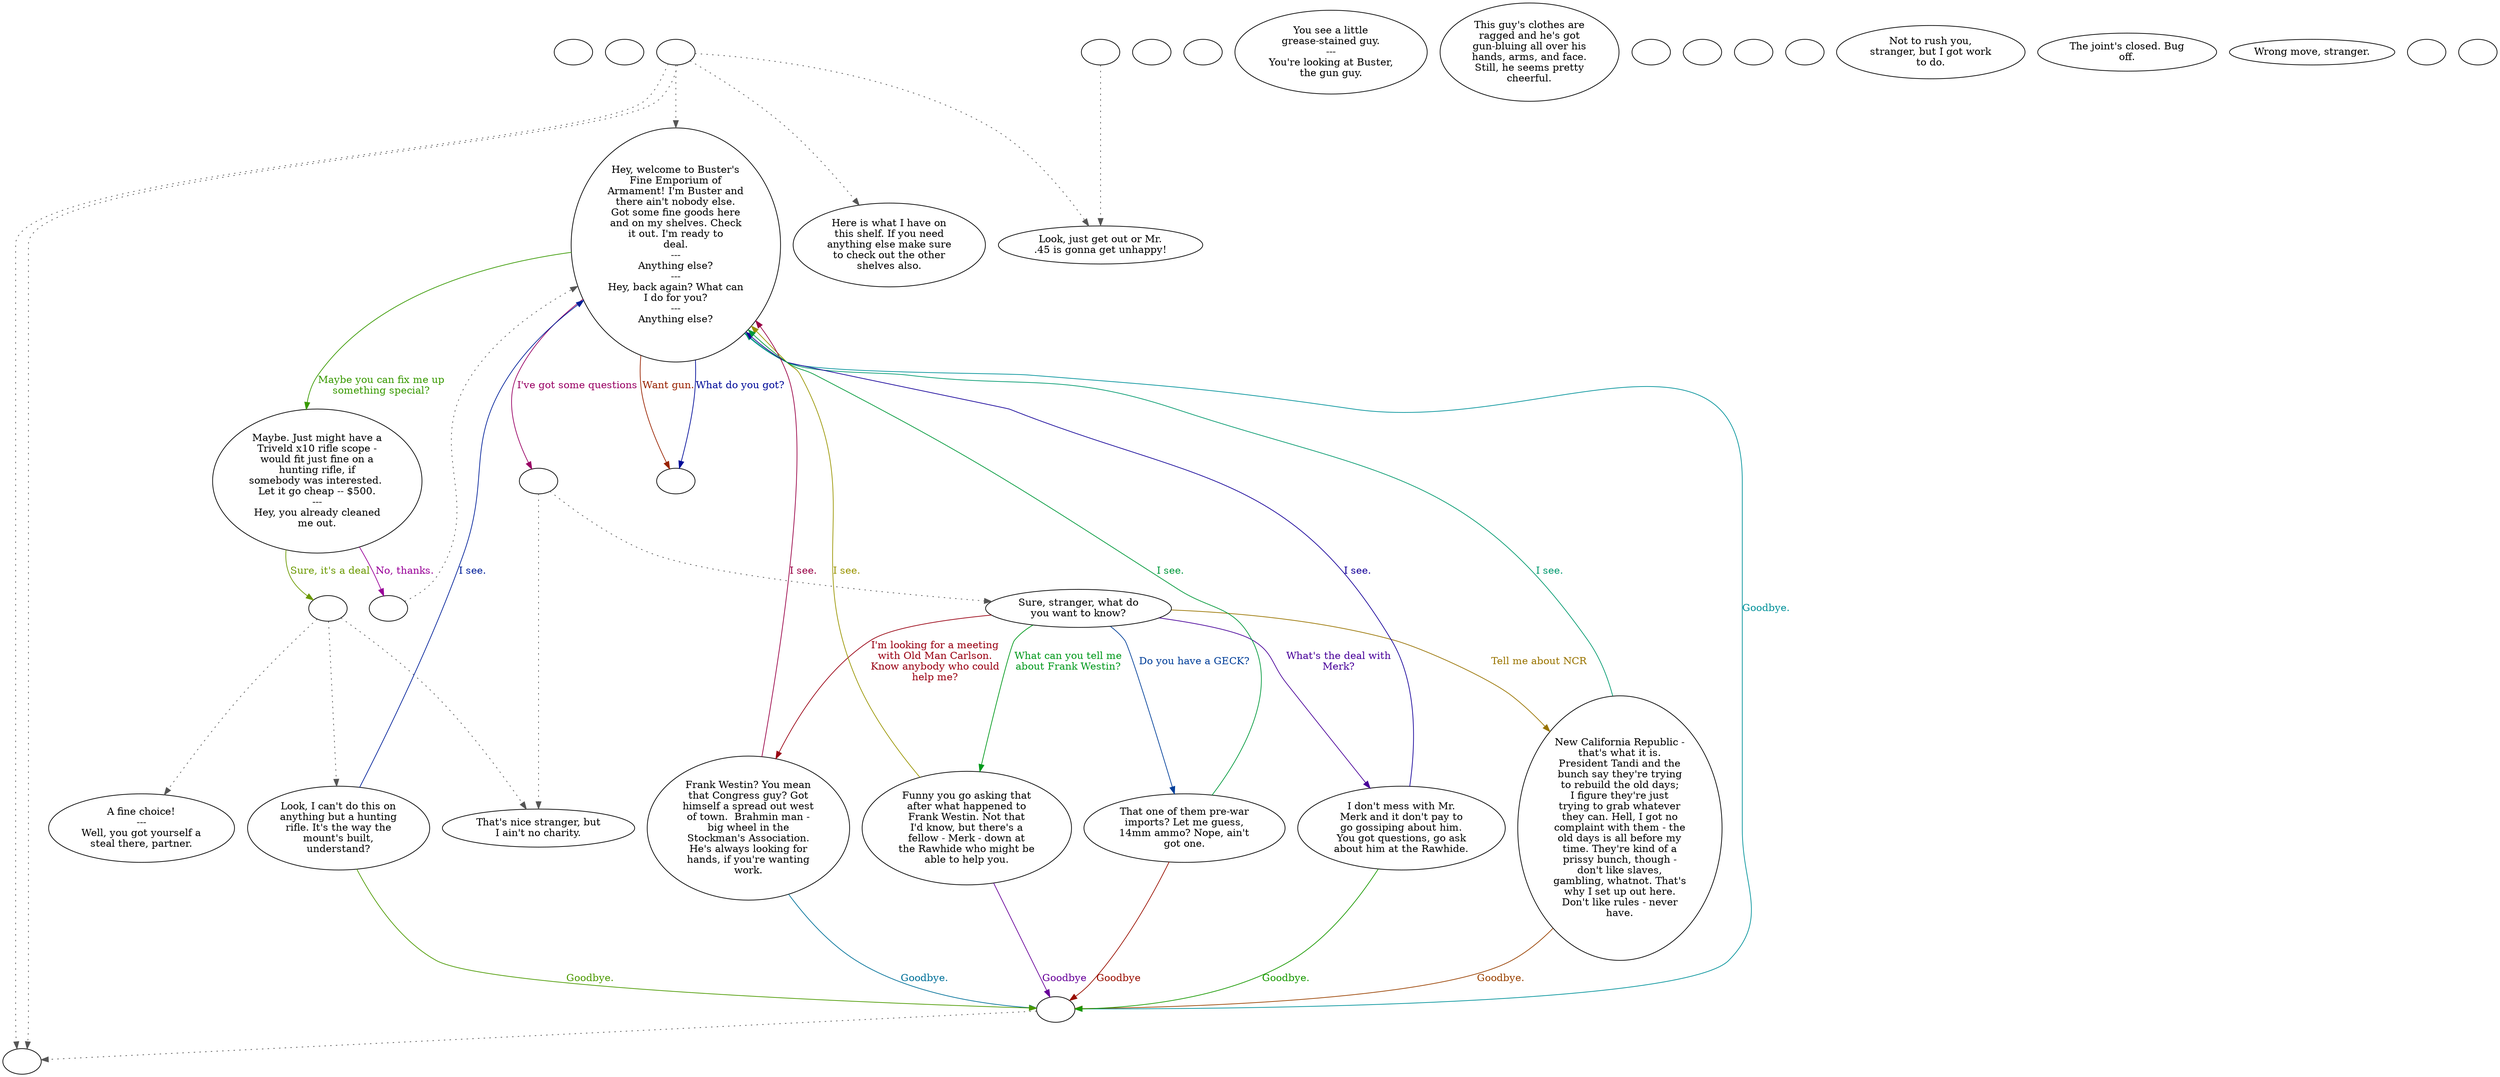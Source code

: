 digraph scbuster {
  "checkPartyMembersNearDoor" [style=filled       fillcolor="#FFFFFF"       color="#000000"]
  "checkPartyMembersNearDoor" [label=""]
  "start" [style=filled       fillcolor="#FFFFFF"       color="#000000"]
  "start" [label=""]
  "critter_p_proc" [style=filled       fillcolor="#FFFFFF"       color="#000000"]
  "critter_p_proc" -> "Node014" [style=dotted color="#555555"]
  "critter_p_proc" [label=""]
  "pickup_p_proc" [style=filled       fillcolor="#FFFFFF"       color="#000000"]
  "pickup_p_proc" [label=""]
  "talk_p_proc" [style=filled       fillcolor="#FFFFFF"       color="#000000"]
  "talk_p_proc" -> "do_swap" [style=dotted color="#555555"]
  "talk_p_proc" -> "Node001" [style=dotted color="#555555"]
  "talk_p_proc" -> "do_swap" [style=dotted color="#555555"]
  "talk_p_proc" -> "NodeBarter" [style=dotted color="#555555"]
  "talk_p_proc" -> "Node014" [style=dotted color="#555555"]
  "talk_p_proc" [label=""]
  "destroy_p_proc" [style=filled       fillcolor="#FFFFFF"       color="#000000"]
  "destroy_p_proc" [label=""]
  "look_at_p_proc" [style=filled       fillcolor="#FFFFFF"       color="#000000"]
  "look_at_p_proc" [label="You see a little\ngrease-stained guy.\n---\nYou're looking at Buster,\nthe gun guy."]
  "description_p_proc" [style=filled       fillcolor="#FFFFFF"       color="#000000"]
  "description_p_proc" [label="This guy's clothes are\nragged and he's got\ngun-bluing all over his\nhands, arms, and face.\nStill, he seems pretty\ncheerful."]
  "use_skill_on_p_proc" [style=filled       fillcolor="#FFFFFF"       color="#000000"]
  "use_skill_on_p_proc" [label=""]
  "damage_p_proc" [style=filled       fillcolor="#FFFFFF"       color="#000000"]
  "damage_p_proc" [label=""]
  "map_enter_p_proc" [style=filled       fillcolor="#FFFFFF"       color="#000000"]
  "map_enter_p_proc" [label=""]
  "Node998" [style=filled       fillcolor="#FFFFFF"       color="#000000"]
  "Node998" [label=""]
  "Node999" [style=filled       fillcolor="#FFFFFF"       color="#000000"]
  "Node999" -> "do_swap" [style=dotted color="#555555"]
  "Node999" [label=""]
  "do_swap" [style=filled       fillcolor="#FFFFFF"       color="#000000"]
  "do_swap" [label=""]
  "Node001" [style=filled       fillcolor="#FFFFFF"       color="#000000"]
  "Node001" [label="Hey, welcome to Buster's\nFine Emporium of\nArmament! I'm Buster and\nthere ain't nobody else.\nGot some fine goods here\nand on my shelves. Check\nit out. I'm ready to\ndeal.\n---\nAnything else?\n---\nHey, back again? What can\nI do for you?\n---\nAnything else?"]
  "Node001" -> "doBarter" [label="Want gun." color="#992200" fontcolor="#992200"]
  "Node001" -> "doBarter" [label="What do you got?" color="#000B99" fontcolor="#000B99"]
  "Node001" -> "Node006" [label="Maybe you can fix me up\nsomething special?" color="#389900" fontcolor="#389900"]
  "Node001" -> "Node0405a" [label="I've got some questions" color="#990064" fontcolor="#990064"]
  "Node001" -> "Node999" [label="Goodbye." color="#009199" fontcolor="#009199"]
  "Node002" [style=filled       fillcolor="#FFFFFF"       color="#000000"]
  "Node002" [label="A fine choice!\n---\nWell, you got yourself a\nsteal there, partner."]
  "Node003" [style=filled       fillcolor="#FFFFFF"       color="#000000"]
  "Node003" [label="Not to rush you,\nstranger, but I got work\nto do."]
  "Node004" [style=filled       fillcolor="#FFFFFF"       color="#000000"]
  "Node004" [label="Sure, stranger, what do\nyou want to know?"]
  "Node004" -> "Node007" [label="Tell me about NCR" color="#997400" fontcolor="#997400"]
  "Node004" -> "Node008" [label="What's the deal with\nMerk?" color="#480099" fontcolor="#480099"]
  "Node004" -> "Node010" [label="What can you tell me\nabout Frank Westin?" color="#00991B" fontcolor="#00991B"]
  "Node004" -> "Node009" [label="I'm looking for a meeting\nwith Old Man Carlson.\nKnow anybody who could\nhelp me?" color="#990012" fontcolor="#990012"]
  "Node004" -> "Node011" [label="Do you have a GECK?" color="#003E99" fontcolor="#003E99"]
  "Node005" [style=filled       fillcolor="#FFFFFF"       color="#000000"]
  "Node005" [label="That's nice stranger, but\nI ain't no charity."]
  "Node006" [style=filled       fillcolor="#FFFFFF"       color="#000000"]
  "Node006" [label="Maybe. Just might have a\nTriveld x10 rifle scope -\nwould fit just fine on a\nhunting rifle, if\nsomebody was interested. \nLet it go cheap -- $500.\n---\nHey, you already cleaned\nme out."]
  "Node006" -> "tryModify" [label="Sure, it's a deal" color="#6B9900" fontcolor="#6B9900"]
  "Node006" -> "Node001a" [label="No, thanks." color="#990098" fontcolor="#990098"]
  "Node007" [style=filled       fillcolor="#FFFFFF"       color="#000000"]
  "Node007" [label="New California Republic -\nthat's what it is.\nPresident Tandi and the\nbunch say they're trying\nto rebuild the old days;\nI figure they're just\ntrying to grab whatever\nthey can. Hell, I got no\ncomplaint with them - the\nold days is all before my\ntime. They're kind of a\nprissy bunch, though -\ndon't like slaves,\ngambling, whatnot. That's\nwhy I set up out here.\nDon't like rules - never\nhave."]
  "Node007" -> "Node001" [label="I see." color="#00996E" fontcolor="#00996E"]
  "Node007" -> "Node999" [label="Goodbye." color="#994100" fontcolor="#994100"]
  "Node008" [style=filled       fillcolor="#FFFFFF"       color="#000000"]
  "Node008" [label="I don't mess with Mr.\nMerk and it don't pay to\ngo gossiping about him.\nYou got questions, go ask\nabout him at the Rawhide."]
  "Node008" -> "Node001" [label="I see." color="#150099" fontcolor="#150099"]
  "Node008" -> "Node999" [label="Goodbye." color="#189900" fontcolor="#189900"]
  "Node009" [style=filled       fillcolor="#FFFFFF"       color="#000000"]
  "Node009" [label="Frank Westin? You mean\nthat Congress guy? Got\nhimself a spread out west\nof town.  Brahmin man -\nbig wheel in the\nStockman's Association.\nHe's always looking for\nhands, if you're wanting\nwork."]
  "Node009" -> "Node001" [label="I see." color="#990045" fontcolor="#990045"]
  "Node009" -> "Node999" [label="Goodbye." color="#007199" fontcolor="#007199"]
  "Node010" [style=filled       fillcolor="#FFFFFF"       color="#000000"]
  "Node010" [label="Funny you go asking that\nafter what happened to\nFrank Westin. Not that\nI'd know, but there's a\nfellow - Merk - down at\nthe Rawhide who might be\nable to help you."]
  "Node010" -> "Node001" [label="I see." color="#999400" fontcolor="#999400"]
  "Node010" -> "Node999" [label="Goodbye" color="#670099" fontcolor="#670099"]
  "Node011" [style=filled       fillcolor="#FFFFFF"       color="#000000"]
  "Node011" [label="That one of them pre-war\nimports? Let me guess,\n14mm ammo? Nope, ain't\ngot one."]
  "Node011" -> "Node001" [label="I see." color="#00993B" fontcolor="#00993B"]
  "Node011" -> "Node999" [label="Goodbye" color="#990E00" fontcolor="#990E00"]
  "Node012" [style=filled       fillcolor="#FFFFFF"       color="#000000"]
  "Node012" [label="Look, I can't do this on\nanything but a hunting\nrifle. It's the way the\nmount's built,\nunderstand?"]
  "Node012" -> "Node001" [label="I see." color="#001F99" fontcolor="#001F99"]
  "Node012" -> "Node999" [label="Goodbye." color="#4B9900" fontcolor="#4B9900"]
  "Node013" [style=filled       fillcolor="#FFFFFF"       color="#000000"]
  "Node013" [label="The joint's closed. Bug\noff."]
  "Node014" [style=filled       fillcolor="#FFFFFF"       color="#000000"]
  "Node014" [label="Look, just get out or Mr.\n.45 is gonna get unhappy!"]
  "Node015" [style=filled       fillcolor="#FFFFFF"       color="#000000"]
  "Node015" [label="Wrong move, stranger."]
  "doBarter" [style=filled       fillcolor="#FFFFFF"       color="#000000"]
  "doBarter" [label=""]
  "NodeBarter" [style=filled       fillcolor="#FFFFFF"       color="#000000"]
  "NodeBarter" [label="Here is what I have on\nthis shelf. If you need\nanything else make sure\nto check out the other\nshelves also."]
  "storeOpen" [style=filled       fillcolor="#FFFFFF"       color="#000000"]
  "storeOpen" [label=""]
  "timed_event_p_proc" [style=filled       fillcolor="#FFFFFF"       color="#000000"]
  "timed_event_p_proc" [label=""]
  "Node0405a" [style=filled       fillcolor="#FFFFFF"       color="#000000"]
  "Node0405a" -> "Node004" [style=dotted color="#555555"]
  "Node0405a" -> "Node005" [style=dotted color="#555555"]
  "Node0405a" [label=""]
  "tryModify" [style=filled       fillcolor="#FFFFFF"       color="#000000"]
  "tryModify" -> "Node002" [style=dotted color="#555555"]
  "tryModify" -> "Node012" [style=dotted color="#555555"]
  "tryModify" -> "Node005" [style=dotted color="#555555"]
  "tryModify" [label=""]
  "Node001a" [style=filled       fillcolor="#FFFFFF"       color="#000000"]
  "Node001a" -> "Node001" [style=dotted color="#555555"]
  "Node001a" [label=""]
}
